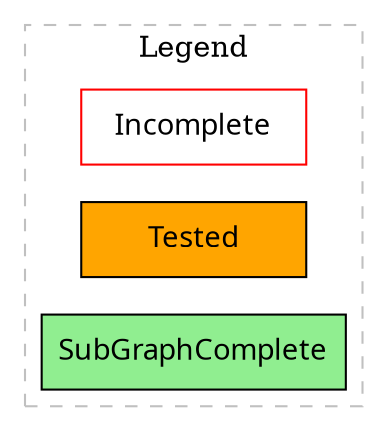 digraph GrammarPortingLegend {
  rankdir=LR
  node [shape=box fontname="Sans" width=1.5 height=0.5]

  Incomplete   [label="Incomplete",           color=red]
  Tested       [label="Tested",               style=filled, fillcolor=orange]
  SubGraphComplete [label="SubGraphComplete", style=filled, fillcolor=lightgreen]

  subgraph cluster_legend {
    label = "Legend"
    style = dashed
    color = gray
    fontcolor = black
    node [style=filled]
    Incomplete
    Tested
    SubGraphComplete
  }
}
